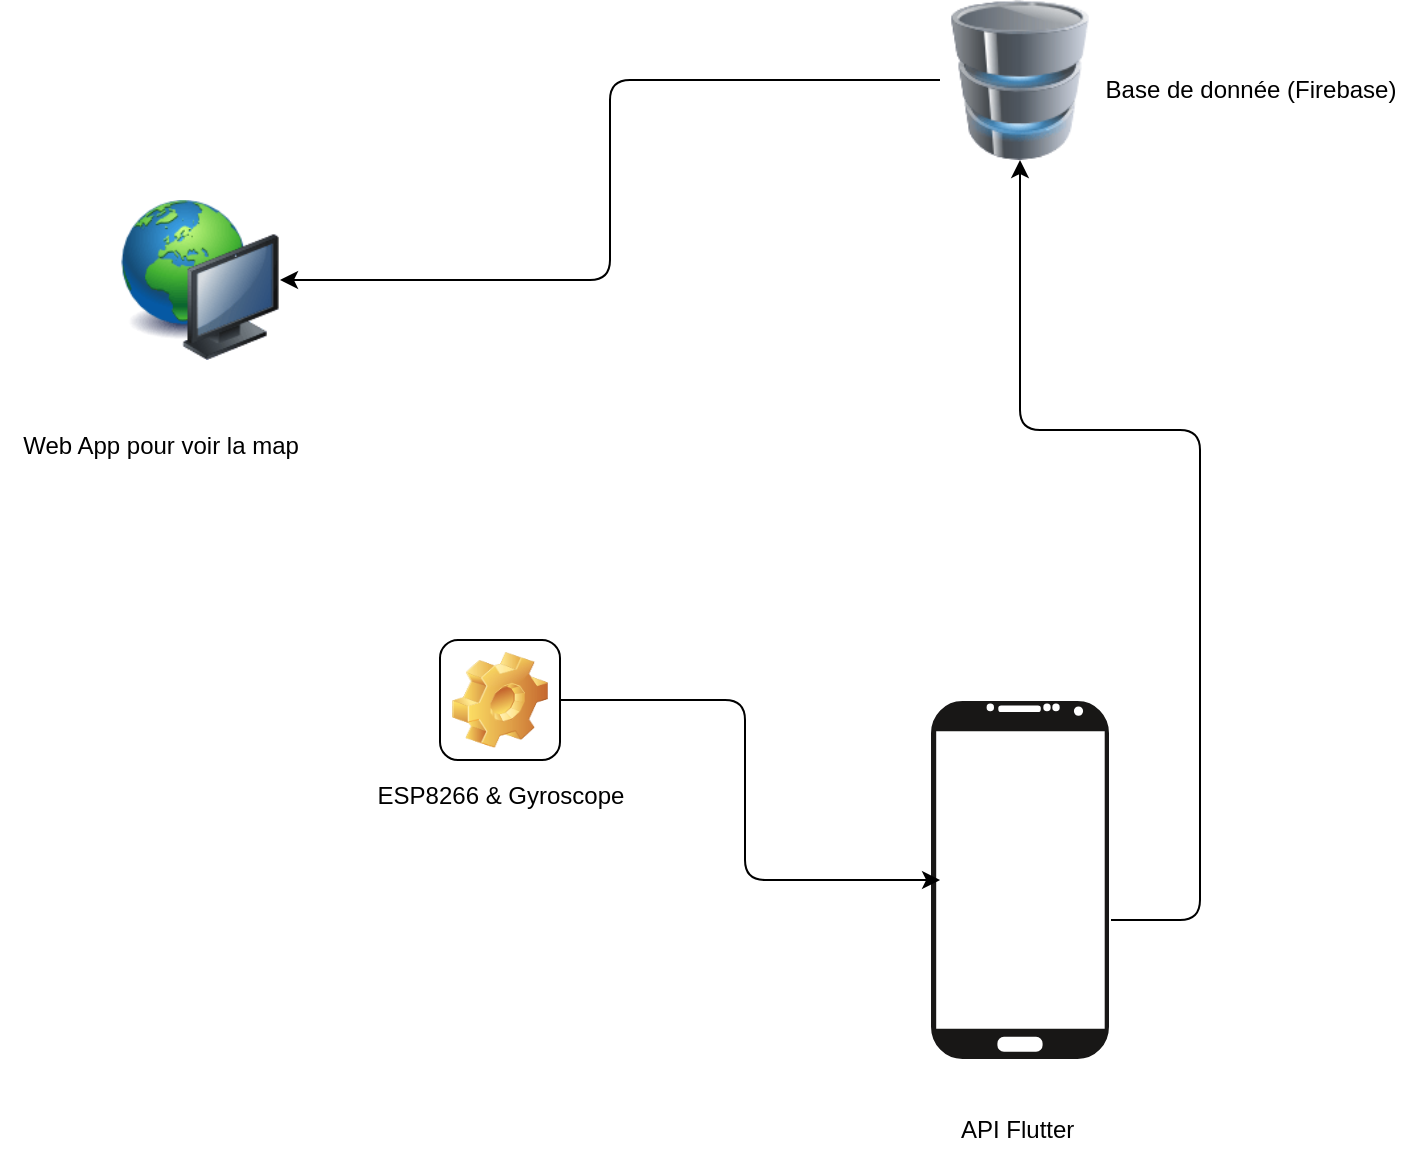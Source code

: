 <mxfile>
    <diagram id="PD3BRi1vxdkmRSK85Ltp" name="Page-1">
        <mxGraphModel dx="746" dy="419" grid="1" gridSize="10" guides="1" tooltips="1" connect="1" arrows="1" fold="1" page="1" pageScale="1" pageWidth="850" pageHeight="1100" background="none" math="0" shadow="0">
            <root>
                <mxCell id="0"/>
                <mxCell id="1" parent="0"/>
                <mxCell id="2" value="" style="image;html=1;image=img/lib/clip_art/computers/Network_128x128.png" parent="1" vertex="1">
                    <mxGeometry x="140" y="120" width="80" height="80" as="geometry"/>
                </mxCell>
                <mxCell id="3" value="Web App pour voir la map" style="text;html=1;align=center;verticalAlign=middle;resizable=0;points=[];autosize=1;strokeColor=none;fillColor=none;" parent="1" vertex="1">
                    <mxGeometry x="80" y="228" width="160" height="30" as="geometry"/>
                </mxCell>
                <mxCell id="12" style="edgeStyle=orthogonalEdgeStyle;html=1;entryX=1;entryY=0.5;entryDx=0;entryDy=0;" edge="1" parent="1" source="4" target="2">
                    <mxGeometry relative="1" as="geometry"/>
                </mxCell>
                <mxCell id="4" value="" style="image;html=1;image=img/lib/clip_art/computers/Database_128x128.png" parent="1" vertex="1">
                    <mxGeometry x="550" y="20" width="80" height="80" as="geometry"/>
                </mxCell>
                <mxCell id="5" value="Base de donnée (Firebase)" style="text;html=1;align=center;verticalAlign=middle;resizable=0;points=[];autosize=1;strokeColor=none;fillColor=none;" parent="1" vertex="1">
                    <mxGeometry x="620" y="50" width="170" height="30" as="geometry"/>
                </mxCell>
                <mxCell id="11" style="edgeStyle=orthogonalEdgeStyle;html=1;exitX=0.981;exitY=0.611;exitDx=0;exitDy=0;exitPerimeter=0;" edge="1" parent="1" source="6" target="4">
                    <mxGeometry relative="1" as="geometry">
                        <Array as="points">
                            <mxPoint x="680" y="480"/>
                            <mxPoint x="680" y="235"/>
                            <mxPoint x="590" y="235"/>
                        </Array>
                    </mxGeometry>
                </mxCell>
                <mxCell id="6" value="" style="verticalLabelPosition=bottom;verticalAlign=top;html=1;shadow=0;dashed=0;strokeWidth=1;shape=mxgraph.android.phone2;strokeColor=light-dark(#ffffff, #996500);fillColor=light-dark(#181716, #36210a);" parent="1" vertex="1">
                    <mxGeometry x="545" y="370" width="90" height="180" as="geometry"/>
                </mxCell>
                <mxCell id="7" value="API Flutter&amp;nbsp;" style="text;html=1;align=center;verticalAlign=middle;resizable=0;points=[];autosize=1;strokeColor=none;fillColor=none;" vertex="1" parent="1">
                    <mxGeometry x="550" y="570" width="80" height="30" as="geometry"/>
                </mxCell>
                <mxCell id="9" value="ESP8266 &amp;amp; Gyroscope" style="icon;html=1;image=img/clipart/Gear_128x128.png" vertex="1" parent="1">
                    <mxGeometry x="300" y="340" width="60" height="60" as="geometry"/>
                </mxCell>
                <mxCell id="10" style="edgeStyle=orthogonalEdgeStyle;html=1;entryX=0.056;entryY=0.5;entryDx=0;entryDy=0;entryPerimeter=0;" edge="1" parent="1" source="9" target="6">
                    <mxGeometry relative="1" as="geometry"/>
                </mxCell>
            </root>
        </mxGraphModel>
    </diagram>
</mxfile>